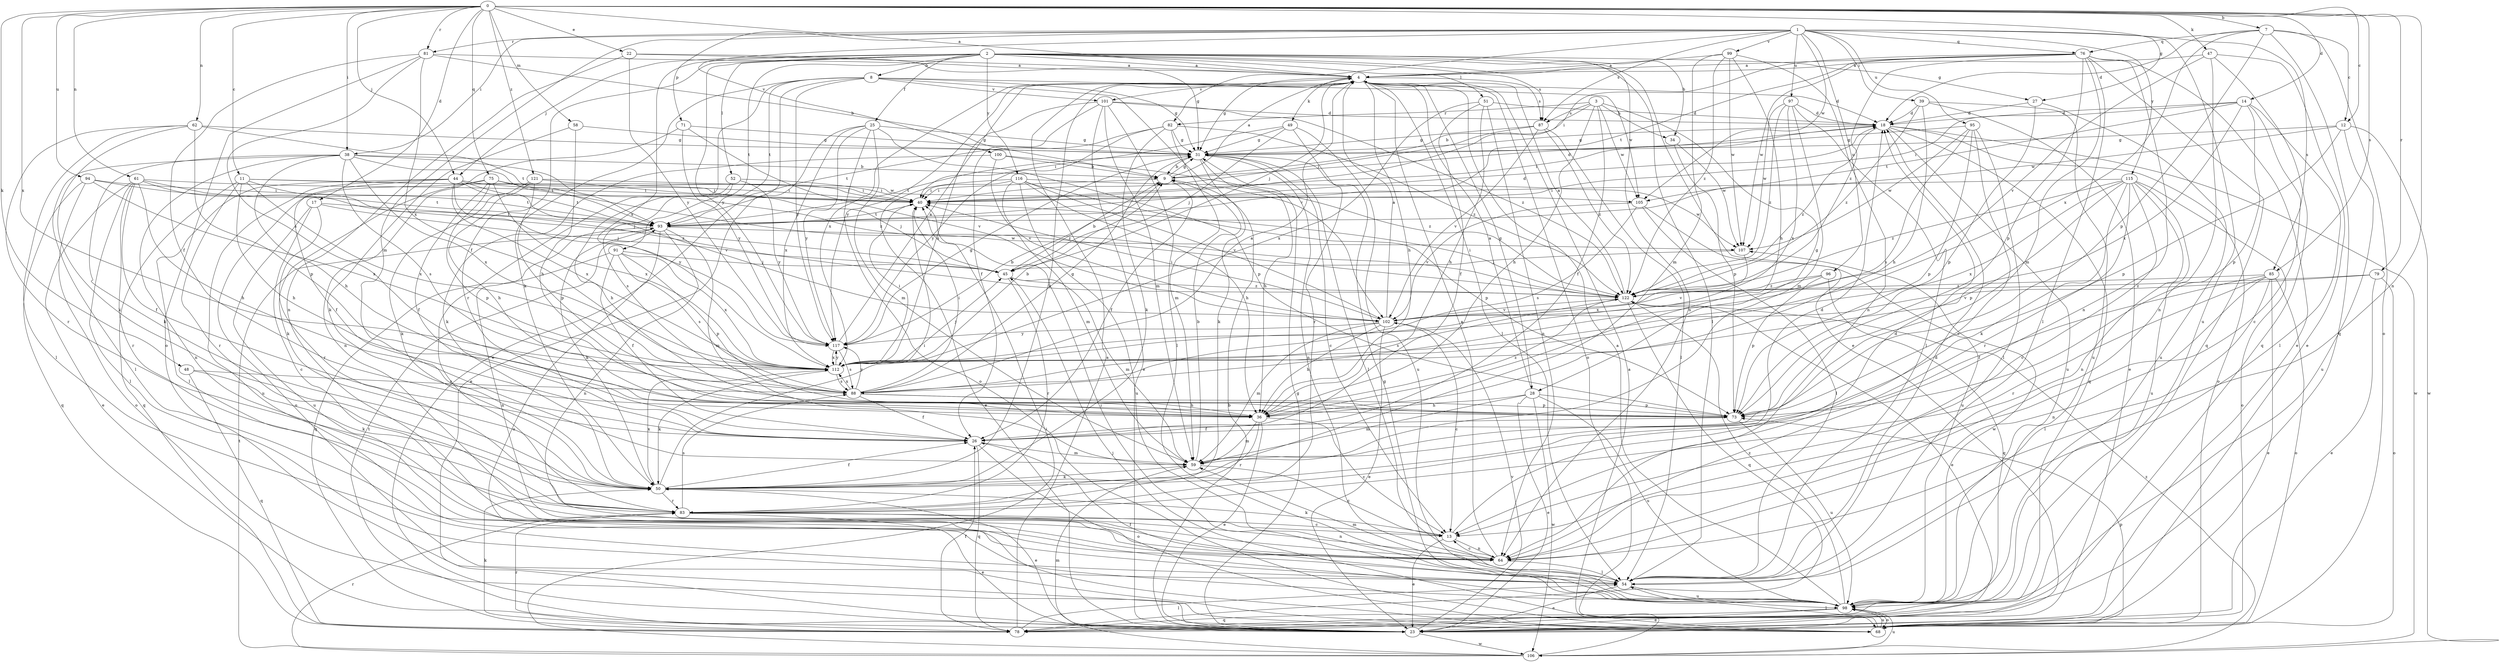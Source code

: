 strict digraph  {
0;
1;
2;
3;
4;
7;
8;
9;
11;
12;
13;
14;
17;
18;
22;
23;
25;
26;
27;
28;
31;
34;
36;
38;
39;
40;
44;
45;
47;
48;
49;
50;
51;
52;
54;
58;
59;
61;
62;
64;
68;
71;
73;
75;
76;
78;
79;
81;
82;
83;
85;
87;
88;
91;
93;
94;
95;
96;
97;
98;
99;
100;
101;
102;
105;
106;
107;
112;
115;
116;
117;
121;
122;
0 -> 4  [label=a];
0 -> 7  [label=b];
0 -> 11  [label=c];
0 -> 12  [label=c];
0 -> 14  [label=d];
0 -> 17  [label=d];
0 -> 22  [label=e];
0 -> 27  [label=g];
0 -> 38  [label=i];
0 -> 44  [label=j];
0 -> 47  [label=k];
0 -> 48  [label=k];
0 -> 58  [label=m];
0 -> 61  [label=n];
0 -> 62  [label=n];
0 -> 64  [label=n];
0 -> 75  [label=q];
0 -> 79  [label=r];
0 -> 81  [label=r];
0 -> 85  [label=s];
0 -> 94  [label=u];
0 -> 112  [label=x];
0 -> 121  [label=z];
1 -> 38  [label=i];
1 -> 39  [label=i];
1 -> 59  [label=m];
1 -> 71  [label=p];
1 -> 76  [label=q];
1 -> 81  [label=r];
1 -> 82  [label=r];
1 -> 85  [label=s];
1 -> 87  [label=s];
1 -> 95  [label=u];
1 -> 96  [label=u];
1 -> 97  [label=u];
1 -> 98  [label=u];
1 -> 99  [label=v];
1 -> 100  [label=v];
1 -> 105  [label=w];
1 -> 115  [label=y];
2 -> 4  [label=a];
2 -> 8  [label=b];
2 -> 23  [label=e];
2 -> 25  [label=f];
2 -> 26  [label=f];
2 -> 27  [label=g];
2 -> 34  [label=h];
2 -> 44  [label=j];
2 -> 51  [label=l];
2 -> 52  [label=l];
2 -> 54  [label=l];
2 -> 64  [label=n];
2 -> 87  [label=s];
2 -> 91  [label=t];
2 -> 112  [label=x];
2 -> 116  [label=y];
2 -> 117  [label=y];
3 -> 9  [label=b];
3 -> 26  [label=f];
3 -> 28  [label=g];
3 -> 34  [label=h];
3 -> 36  [label=h];
3 -> 82  [label=r];
3 -> 87  [label=s];
3 -> 105  [label=w];
4 -> 18  [label=d];
4 -> 28  [label=g];
4 -> 31  [label=g];
4 -> 36  [label=h];
4 -> 45  [label=j];
4 -> 49  [label=k];
4 -> 50  [label=k];
4 -> 54  [label=l];
4 -> 68  [label=o];
4 -> 87  [label=s];
4 -> 101  [label=v];
4 -> 112  [label=x];
4 -> 117  [label=y];
7 -> 12  [label=c];
7 -> 18  [label=d];
7 -> 68  [label=o];
7 -> 73  [label=p];
7 -> 76  [label=q];
7 -> 78  [label=q];
7 -> 112  [label=x];
8 -> 23  [label=e];
8 -> 31  [label=g];
8 -> 50  [label=k];
8 -> 83  [label=r];
8 -> 93  [label=t];
8 -> 101  [label=v];
8 -> 102  [label=v];
8 -> 105  [label=w];
8 -> 117  [label=y];
9 -> 4  [label=a];
9 -> 18  [label=d];
9 -> 26  [label=f];
9 -> 31  [label=g];
9 -> 40  [label=i];
11 -> 36  [label=h];
11 -> 40  [label=i];
11 -> 78  [label=q];
11 -> 83  [label=r];
11 -> 105  [label=w];
11 -> 112  [label=x];
11 -> 122  [label=z];
12 -> 31  [label=g];
12 -> 73  [label=p];
12 -> 98  [label=u];
12 -> 105  [label=w];
12 -> 106  [label=w];
13 -> 18  [label=d];
13 -> 23  [label=e];
13 -> 50  [label=k];
13 -> 64  [label=n];
14 -> 13  [label=c];
14 -> 18  [label=d];
14 -> 40  [label=i];
14 -> 54  [label=l];
14 -> 73  [label=p];
14 -> 93  [label=t];
14 -> 112  [label=x];
17 -> 13  [label=c];
17 -> 45  [label=j];
17 -> 83  [label=r];
17 -> 93  [label=t];
17 -> 98  [label=u];
18 -> 31  [label=g];
18 -> 40  [label=i];
18 -> 68  [label=o];
18 -> 78  [label=q];
18 -> 98  [label=u];
18 -> 106  [label=w];
18 -> 122  [label=z];
22 -> 4  [label=a];
22 -> 31  [label=g];
22 -> 64  [label=n];
22 -> 117  [label=y];
23 -> 9  [label=b];
23 -> 31  [label=g];
23 -> 93  [label=t];
23 -> 102  [label=v];
23 -> 106  [label=w];
25 -> 23  [label=e];
25 -> 31  [label=g];
25 -> 59  [label=m];
25 -> 68  [label=o];
25 -> 73  [label=p];
25 -> 112  [label=x];
25 -> 117  [label=y];
26 -> 59  [label=m];
26 -> 68  [label=o];
26 -> 78  [label=q];
27 -> 18  [label=d];
27 -> 73  [label=p];
27 -> 98  [label=u];
28 -> 4  [label=a];
28 -> 23  [label=e];
28 -> 36  [label=h];
28 -> 59  [label=m];
28 -> 73  [label=p];
28 -> 98  [label=u];
28 -> 106  [label=w];
31 -> 9  [label=b];
31 -> 13  [label=c];
31 -> 36  [label=h];
31 -> 50  [label=k];
31 -> 54  [label=l];
31 -> 64  [label=n];
31 -> 93  [label=t];
34 -> 73  [label=p];
34 -> 107  [label=w];
36 -> 13  [label=c];
36 -> 23  [label=e];
36 -> 59  [label=m];
36 -> 83  [label=r];
36 -> 122  [label=z];
38 -> 9  [label=b];
38 -> 36  [label=h];
38 -> 50  [label=k];
38 -> 54  [label=l];
38 -> 64  [label=n];
38 -> 88  [label=s];
38 -> 93  [label=t];
38 -> 112  [label=x];
38 -> 122  [label=z];
39 -> 18  [label=d];
39 -> 23  [label=e];
39 -> 36  [label=h];
39 -> 98  [label=u];
39 -> 122  [label=z];
40 -> 93  [label=t];
44 -> 26  [label=f];
44 -> 40  [label=i];
44 -> 54  [label=l];
44 -> 93  [label=t];
44 -> 98  [label=u];
44 -> 102  [label=v];
44 -> 112  [label=x];
44 -> 117  [label=y];
45 -> 9  [label=b];
45 -> 59  [label=m];
45 -> 83  [label=r];
45 -> 122  [label=z];
47 -> 4  [label=a];
47 -> 23  [label=e];
47 -> 64  [label=n];
47 -> 78  [label=q];
47 -> 102  [label=v];
48 -> 50  [label=k];
48 -> 78  [label=q];
48 -> 88  [label=s];
49 -> 31  [label=g];
49 -> 40  [label=i];
49 -> 45  [label=j];
49 -> 83  [label=r];
49 -> 98  [label=u];
50 -> 18  [label=d];
50 -> 23  [label=e];
50 -> 26  [label=f];
50 -> 40  [label=i];
50 -> 83  [label=r];
50 -> 112  [label=x];
51 -> 18  [label=d];
51 -> 26  [label=f];
51 -> 36  [label=h];
51 -> 64  [label=n];
51 -> 112  [label=x];
52 -> 36  [label=h];
52 -> 40  [label=i];
52 -> 88  [label=s];
52 -> 117  [label=y];
54 -> 18  [label=d];
54 -> 23  [label=e];
54 -> 59  [label=m];
54 -> 98  [label=u];
58 -> 31  [label=g];
58 -> 36  [label=h];
58 -> 50  [label=k];
59 -> 9  [label=b];
59 -> 13  [label=c];
59 -> 50  [label=k];
61 -> 23  [label=e];
61 -> 26  [label=f];
61 -> 36  [label=h];
61 -> 40  [label=i];
61 -> 45  [label=j];
61 -> 54  [label=l];
61 -> 83  [label=r];
61 -> 93  [label=t];
62 -> 31  [label=g];
62 -> 50  [label=k];
62 -> 54  [label=l];
62 -> 73  [label=p];
62 -> 83  [label=r];
62 -> 93  [label=t];
64 -> 4  [label=a];
64 -> 13  [label=c];
64 -> 54  [label=l];
68 -> 45  [label=j];
68 -> 54  [label=l];
68 -> 73  [label=p];
68 -> 98  [label=u];
71 -> 31  [label=g];
71 -> 64  [label=n];
71 -> 102  [label=v];
71 -> 117  [label=y];
73 -> 26  [label=f];
73 -> 98  [label=u];
75 -> 26  [label=f];
75 -> 40  [label=i];
75 -> 50  [label=k];
75 -> 68  [label=o];
75 -> 73  [label=p];
75 -> 112  [label=x];
75 -> 122  [label=z];
76 -> 4  [label=a];
76 -> 23  [label=e];
76 -> 40  [label=i];
76 -> 54  [label=l];
76 -> 59  [label=m];
76 -> 64  [label=n];
76 -> 73  [label=p];
76 -> 78  [label=q];
76 -> 93  [label=t];
76 -> 107  [label=w];
76 -> 122  [label=z];
78 -> 4  [label=a];
78 -> 26  [label=f];
78 -> 50  [label=k];
78 -> 54  [label=l];
78 -> 83  [label=r];
79 -> 23  [label=e];
79 -> 68  [label=o];
79 -> 102  [label=v];
79 -> 122  [label=z];
81 -> 4  [label=a];
81 -> 9  [label=b];
81 -> 26  [label=f];
81 -> 68  [label=o];
81 -> 88  [label=s];
81 -> 112  [label=x];
82 -> 31  [label=g];
82 -> 50  [label=k];
82 -> 59  [label=m];
82 -> 93  [label=t];
82 -> 117  [label=y];
82 -> 122  [label=z];
83 -> 13  [label=c];
83 -> 23  [label=e];
83 -> 64  [label=n];
83 -> 88  [label=s];
85 -> 23  [label=e];
85 -> 26  [label=f];
85 -> 54  [label=l];
85 -> 64  [label=n];
85 -> 68  [label=o];
85 -> 83  [label=r];
85 -> 122  [label=z];
87 -> 31  [label=g];
87 -> 40  [label=i];
87 -> 54  [label=l];
87 -> 102  [label=v];
87 -> 122  [label=z];
88 -> 4  [label=a];
88 -> 26  [label=f];
88 -> 31  [label=g];
88 -> 36  [label=h];
88 -> 40  [label=i];
88 -> 73  [label=p];
88 -> 112  [label=x];
88 -> 117  [label=y];
91 -> 26  [label=f];
91 -> 45  [label=j];
91 -> 64  [label=n];
91 -> 73  [label=p];
91 -> 88  [label=s];
91 -> 112  [label=x];
93 -> 18  [label=d];
93 -> 50  [label=k];
93 -> 59  [label=m];
93 -> 64  [label=n];
93 -> 68  [label=o];
93 -> 78  [label=q];
93 -> 107  [label=w];
94 -> 40  [label=i];
94 -> 68  [label=o];
94 -> 78  [label=q];
94 -> 93  [label=t];
94 -> 112  [label=x];
95 -> 13  [label=c];
95 -> 31  [label=g];
95 -> 54  [label=l];
95 -> 73  [label=p];
95 -> 88  [label=s];
95 -> 107  [label=w];
96 -> 73  [label=p];
96 -> 78  [label=q];
96 -> 102  [label=v];
96 -> 122  [label=z];
97 -> 18  [label=d];
97 -> 54  [label=l];
97 -> 59  [label=m];
97 -> 107  [label=w];
97 -> 112  [label=x];
97 -> 122  [label=z];
98 -> 4  [label=a];
98 -> 23  [label=e];
98 -> 26  [label=f];
98 -> 31  [label=g];
98 -> 40  [label=i];
98 -> 68  [label=o];
98 -> 78  [label=q];
98 -> 107  [label=w];
98 -> 122  [label=z];
99 -> 4  [label=a];
99 -> 36  [label=h];
99 -> 59  [label=m];
99 -> 64  [label=n];
99 -> 107  [label=w];
99 -> 122  [label=z];
100 -> 9  [label=b];
100 -> 50  [label=k];
100 -> 102  [label=v];
100 -> 122  [label=z];
101 -> 18  [label=d];
101 -> 23  [label=e];
101 -> 26  [label=f];
101 -> 54  [label=l];
101 -> 59  [label=m];
101 -> 112  [label=x];
101 -> 122  [label=z];
102 -> 4  [label=a];
102 -> 13  [label=c];
102 -> 23  [label=e];
102 -> 36  [label=h];
102 -> 40  [label=i];
102 -> 59  [label=m];
102 -> 117  [label=y];
105 -> 54  [label=l];
105 -> 88  [label=s];
105 -> 98  [label=u];
105 -> 102  [label=v];
106 -> 4  [label=a];
106 -> 40  [label=i];
106 -> 59  [label=m];
106 -> 83  [label=r];
106 -> 93  [label=t];
106 -> 98  [label=u];
106 -> 122  [label=z];
107 -> 45  [label=j];
107 -> 112  [label=x];
112 -> 9  [label=b];
112 -> 40  [label=i];
112 -> 45  [label=j];
112 -> 50  [label=k];
112 -> 88  [label=s];
112 -> 117  [label=y];
115 -> 13  [label=c];
115 -> 40  [label=i];
115 -> 50  [label=k];
115 -> 64  [label=n];
115 -> 68  [label=o];
115 -> 73  [label=p];
115 -> 83  [label=r];
115 -> 98  [label=u];
115 -> 112  [label=x];
115 -> 122  [label=z];
116 -> 23  [label=e];
116 -> 36  [label=h];
116 -> 40  [label=i];
116 -> 59  [label=m];
116 -> 73  [label=p];
116 -> 98  [label=u];
116 -> 102  [label=v];
116 -> 107  [label=w];
117 -> 4  [label=a];
117 -> 9  [label=b];
117 -> 31  [label=g];
117 -> 88  [label=s];
117 -> 112  [label=x];
121 -> 36  [label=h];
121 -> 40  [label=i];
121 -> 45  [label=j];
121 -> 50  [label=k];
121 -> 73  [label=p];
122 -> 4  [label=a];
122 -> 23  [label=e];
122 -> 40  [label=i];
122 -> 78  [label=q];
122 -> 88  [label=s];
122 -> 102  [label=v];
}
